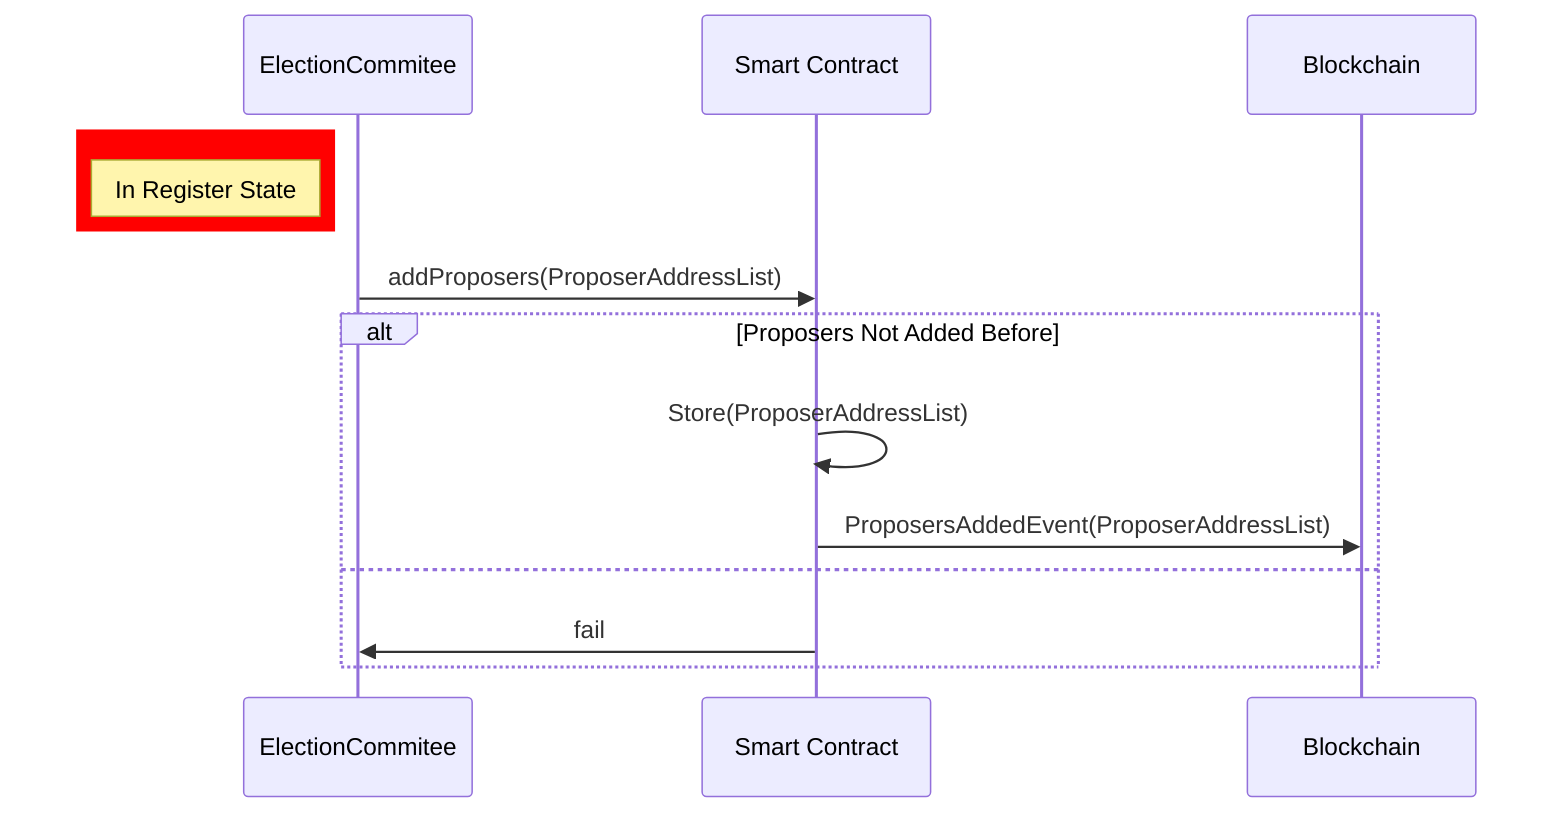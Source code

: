 sequenceDiagram
participant EC as ElectionCommitee
participant SC as Smart Contract
participant BC as Blockchain
rect rgb(255, 0, 0)
note left of EC: In Register State
end
  EC->>SC: addProposers(ProposerAddressList)
  alt Proposers Not Added Before
      SC->>SC: Store(ProposerAddressList)
      SC->>BC: ProposersAddedEvent(ProposerAddressList)
  else
      SC->>EC: fail
  end